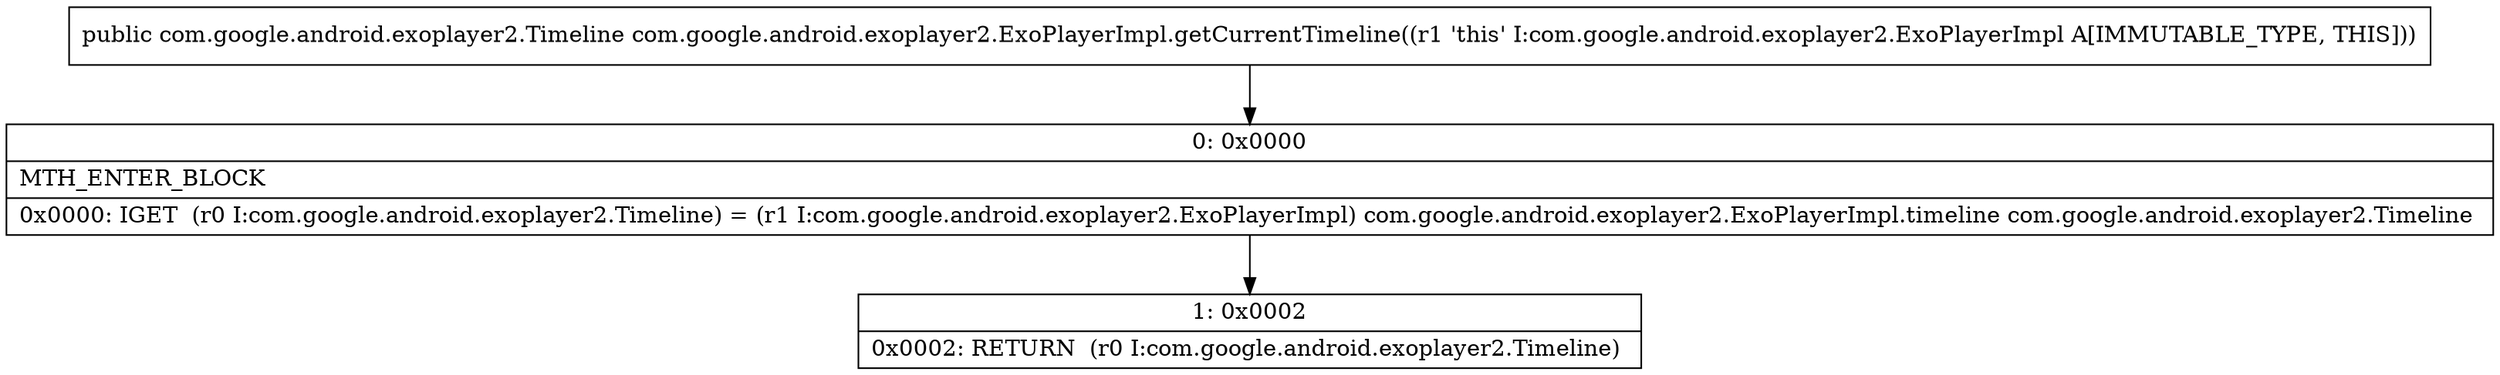 digraph "CFG forcom.google.android.exoplayer2.ExoPlayerImpl.getCurrentTimeline()Lcom\/google\/android\/exoplayer2\/Timeline;" {
Node_0 [shape=record,label="{0\:\ 0x0000|MTH_ENTER_BLOCK\l|0x0000: IGET  (r0 I:com.google.android.exoplayer2.Timeline) = (r1 I:com.google.android.exoplayer2.ExoPlayerImpl) com.google.android.exoplayer2.ExoPlayerImpl.timeline com.google.android.exoplayer2.Timeline \l}"];
Node_1 [shape=record,label="{1\:\ 0x0002|0x0002: RETURN  (r0 I:com.google.android.exoplayer2.Timeline) \l}"];
MethodNode[shape=record,label="{public com.google.android.exoplayer2.Timeline com.google.android.exoplayer2.ExoPlayerImpl.getCurrentTimeline((r1 'this' I:com.google.android.exoplayer2.ExoPlayerImpl A[IMMUTABLE_TYPE, THIS])) }"];
MethodNode -> Node_0;
Node_0 -> Node_1;
}

